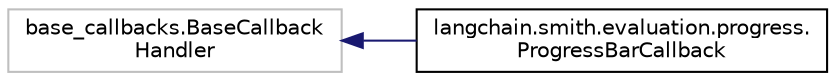 digraph "Graphical Class Hierarchy"
{
 // LATEX_PDF_SIZE
  edge [fontname="Helvetica",fontsize="10",labelfontname="Helvetica",labelfontsize="10"];
  node [fontname="Helvetica",fontsize="10",shape=record];
  rankdir="LR";
  Node2154 [label="base_callbacks.BaseCallback\lHandler",height=0.2,width=0.4,color="grey75", fillcolor="white", style="filled",tooltip=" "];
  Node2154 -> Node0 [dir="back",color="midnightblue",fontsize="10",style="solid",fontname="Helvetica"];
  Node0 [label="langchain.smith.evaluation.progress.\lProgressBarCallback",height=0.2,width=0.4,color="black", fillcolor="white", style="filled",URL="$classlangchain_1_1smith_1_1evaluation_1_1progress_1_1ProgressBarCallback.html",tooltip=" "];
}
